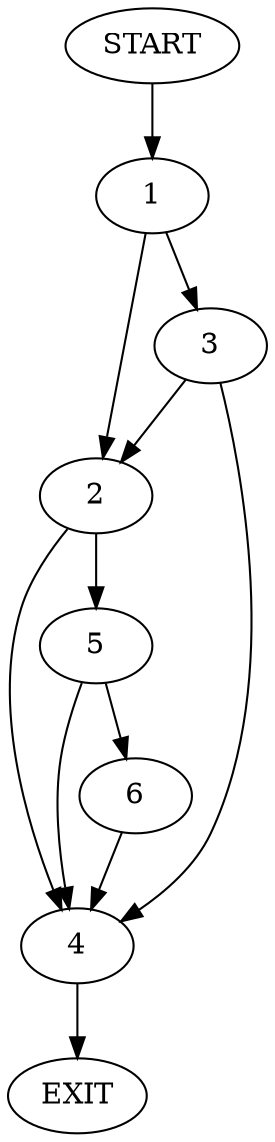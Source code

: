 digraph {
0 [label="START"]
7 [label="EXIT"]
0 -> 1
1 -> 2
1 -> 3
3 -> 4
3 -> 2
2 -> 5
2 -> 4
4 -> 7
5 -> 4
5 -> 6
6 -> 4
}
